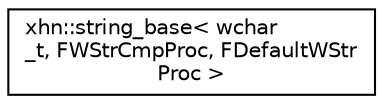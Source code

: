 digraph "Graphical Class Hierarchy"
{
  edge [fontname="Helvetica",fontsize="10",labelfontname="Helvetica",labelfontsize="10"];
  node [fontname="Helvetica",fontsize="10",shape=record];
  rankdir="LR";
  Node1 [label="xhn::string_base\< wchar\l_t, FWStrCmpProc, FDefaultWStr\lProc \>",height=0.2,width=0.4,color="black", fillcolor="white", style="filled",URL="$classxhn_1_1string__base.html"];
}
